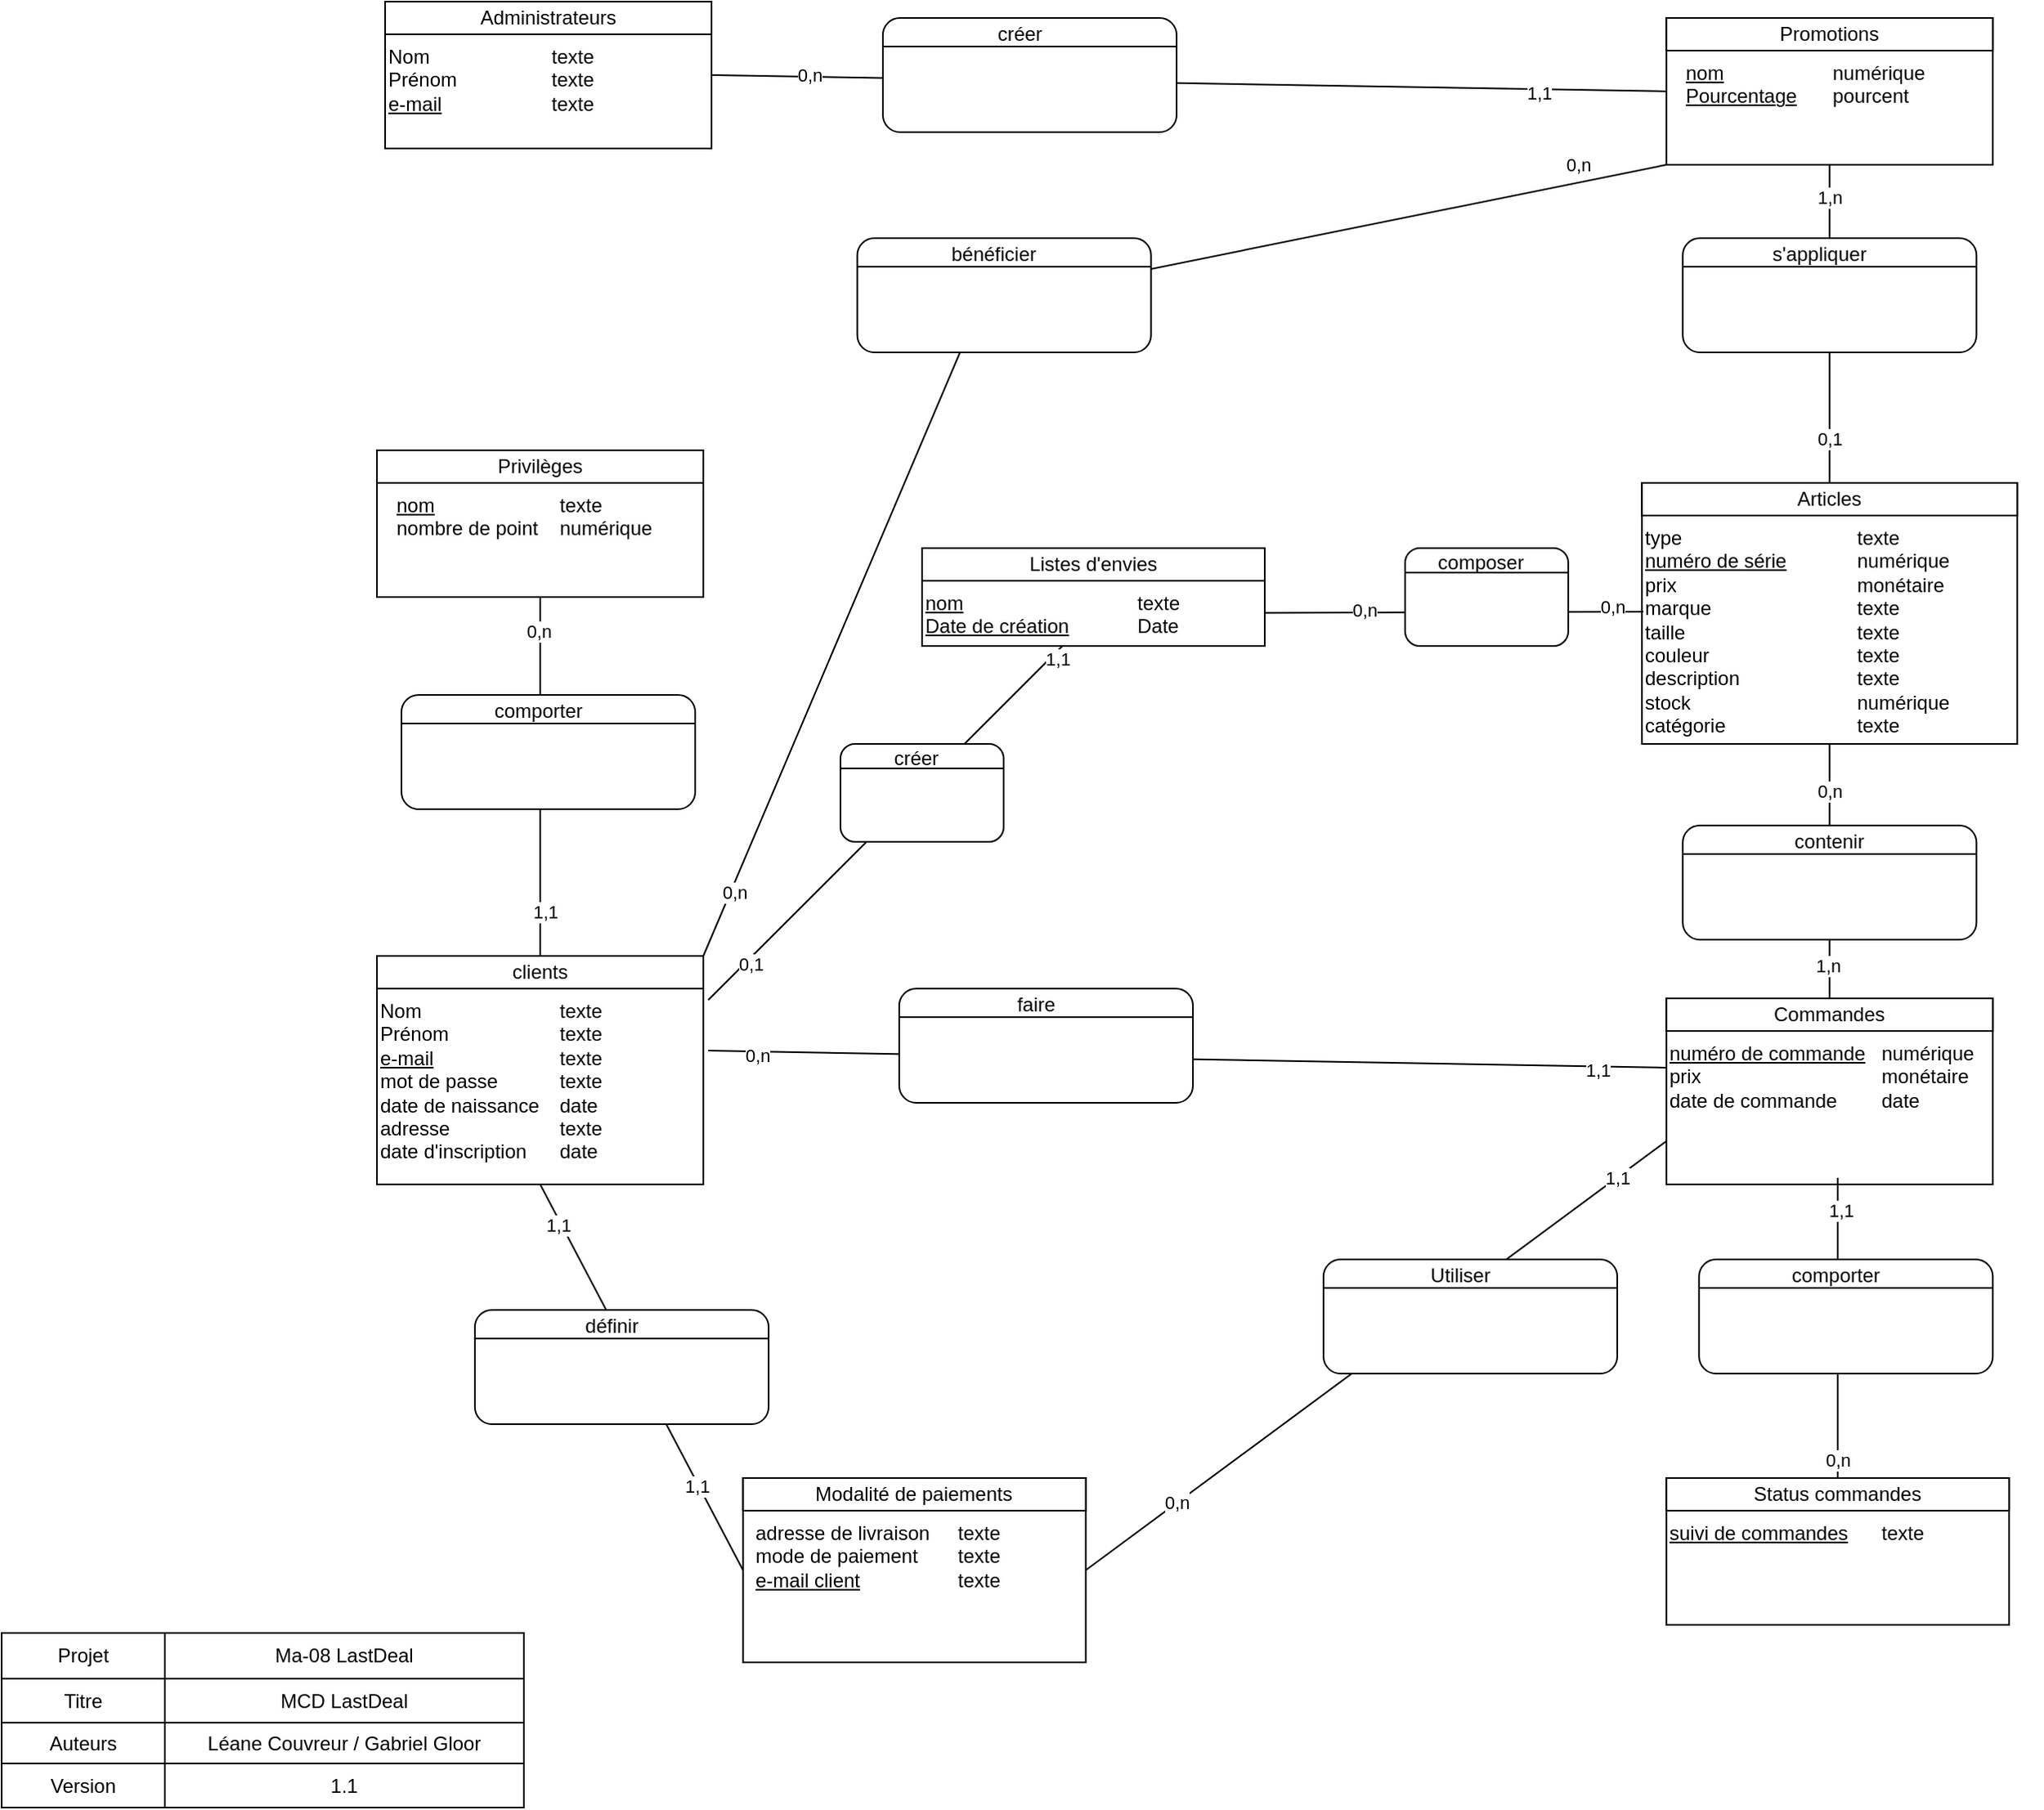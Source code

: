 <mxfile version="16.1.2" type="device"><diagram id="W2GY7oA0ibp8LEuj_WzP" name="Page-1"><mxGraphModel dx="1102" dy="725" grid="1" gridSize="10" guides="1" tooltips="1" connect="1" arrows="1" fold="1" page="1" pageScale="1" pageWidth="827" pageHeight="1169" math="0" shadow="0"><root><mxCell id="0"/><mxCell id="1" parent="0"/><mxCell id="p02XkhCyAWFYEw8DRHpA-68" value="" style="endArrow=none;html=1;rounded=0;exitX=1;exitY=0.5;exitDx=0;exitDy=0;entryX=0;entryY=0.5;entryDx=0;entryDy=0;" parent="1" source="p02XkhCyAWFYEw8DRHpA-11" target="p02XkhCyAWFYEw8DRHpA-51" edge="1"><mxGeometry width="50" height="50" relative="1" as="geometry"><mxPoint x="430" y="275" as="sourcePoint"/><mxPoint x="480" y="225" as="targetPoint"/></mxGeometry></mxCell><mxCell id="p02XkhCyAWFYEw8DRHpA-69" value="0,n" style="edgeLabel;html=1;align=center;verticalAlign=middle;resizable=0;points=[];" parent="p02XkhCyAWFYEw8DRHpA-68" vertex="1" connectable="0"><mxGeometry x="-0.796" y="1" relative="1" as="geometry"><mxPoint as="offset"/></mxGeometry></mxCell><mxCell id="p02XkhCyAWFYEw8DRHpA-70" value="1,1" style="edgeLabel;html=1;align=center;verticalAlign=middle;resizable=0;points=[];" parent="p02XkhCyAWFYEw8DRHpA-68" vertex="1" connectable="0"><mxGeometry x="0.732" y="-2" relative="1" as="geometry"><mxPoint as="offset"/></mxGeometry></mxCell><mxCell id="p02XkhCyAWFYEw8DRHpA-1" value="&lt;div style=&quot;box-sizing: border-box ; width: 100% ; padding: 2px&quot;&gt;&lt;br&gt;&lt;/div&gt;" style="verticalAlign=top;align=center;overflow=fill;html=1;rounded=0;shadow=0;comic=0;labelBackgroundColor=none;strokeColor=#000000;strokeWidth=1;fillColor=#ffffff;fontFamily=Verdana;fontSize=12;fontColor=#000000;" parent="1" vertex="1"><mxGeometry x="265" y="10" width="200" height="90" as="geometry"/></mxCell><mxCell id="p02XkhCyAWFYEw8DRHpA-4" value="&lt;div style=&quot;box-sizing: border-box ; width: 100% ; padding: 2px&quot;&gt;&lt;br&gt;&lt;/div&gt;" style="verticalAlign=top;align=center;overflow=fill;html=1;rounded=1;shadow=0;comic=0;labelBackgroundColor=none;strokeColor=#000000;strokeWidth=1;fillColor=#ffffff;fontFamily=Verdana;fontSize=12;fontColor=#000000;" parent="1" vertex="1"><mxGeometry x="570" y="20" width="180" height="70" as="geometry"/></mxCell><mxCell id="p02XkhCyAWFYEw8DRHpA-7" value="&lt;div style=&quot;box-sizing: border-box ; width: 100% ; padding: 2px&quot;&gt;&lt;br&gt;&lt;/div&gt;" style="verticalAlign=top;align=center;overflow=fill;html=1;rounded=0;shadow=0;comic=0;labelBackgroundColor=none;strokeColor=#000000;strokeWidth=1;fillColor=#ffffff;fontFamily=Verdana;fontSize=12;fontColor=#000000;" parent="1" vertex="1"><mxGeometry x="260" y="595" width="200" height="140" as="geometry"/></mxCell><mxCell id="p02XkhCyAWFYEw8DRHpA-8" value="Administrateurs" style="rounded=0;whiteSpace=wrap;html=1;" parent="1" vertex="1"><mxGeometry x="265" y="10" width="200" height="20" as="geometry"/></mxCell><mxCell id="p02XkhCyAWFYEw8DRHpA-9" value="clients" style="rounded=0;whiteSpace=wrap;html=1;" parent="1" vertex="1"><mxGeometry x="260" y="595" width="200" height="20" as="geometry"/></mxCell><mxCell id="p02XkhCyAWFYEw8DRHpA-10" value="Nom&lt;br&gt;Prénom&lt;br&gt;&lt;u&gt;e-mail&lt;/u&gt;" style="text;html=1;strokeColor=none;fillColor=none;align=left;verticalAlign=top;whiteSpace=wrap;rounded=0;" parent="1" vertex="1"><mxGeometry x="265" y="30" width="90" height="60" as="geometry"/></mxCell><mxCell id="p02XkhCyAWFYEw8DRHpA-11" value="texte&lt;br&gt;texte&lt;br&gt;texte" style="text;html=1;strokeColor=none;fillColor=none;align=left;verticalAlign=top;whiteSpace=wrap;rounded=0;" parent="1" vertex="1"><mxGeometry x="365" y="30" width="100" height="50" as="geometry"/></mxCell><mxCell id="p02XkhCyAWFYEw8DRHpA-12" value="Nom &lt;br&gt;Prénom&lt;br&gt;&lt;u&gt;e-mail&lt;/u&gt;&lt;br&gt;mot de passe&lt;br&gt;date de naissance&lt;br&gt;adresse&lt;br&gt;date d'inscription" style="text;html=1;strokeColor=none;fillColor=none;align=left;verticalAlign=top;whiteSpace=wrap;rounded=0;" parent="1" vertex="1"><mxGeometry x="260" y="615" width="110" height="110" as="geometry"/></mxCell><mxCell id="p02XkhCyAWFYEw8DRHpA-13" value="texte&lt;br&gt;texte&lt;br&gt;texte&lt;br&gt;texte&lt;br&gt;date&lt;br&gt;texte&lt;br&gt;date" style="text;html=1;strokeColor=none;fillColor=none;align=left;verticalAlign=top;whiteSpace=wrap;rounded=0;" parent="1" vertex="1"><mxGeometry x="370" y="615" width="91" height="100" as="geometry"/></mxCell><mxCell id="p02XkhCyAWFYEw8DRHpA-16" value="" style="endArrow=none;html=1;entryX=1;entryY=0.25;entryDx=0;entryDy=0;exitX=0;exitY=0.25;exitDx=0;exitDy=0;" parent="1" source="p02XkhCyAWFYEw8DRHpA-4" target="p02XkhCyAWFYEw8DRHpA-4" edge="1"><mxGeometry width="50" height="50" relative="1" as="geometry"><mxPoint x="290" y="170" as="sourcePoint"/><mxPoint x="340" y="120" as="targetPoint"/></mxGeometry></mxCell><mxCell id="p02XkhCyAWFYEw8DRHpA-17" value="créer" style="text;html=1;strokeColor=none;fillColor=none;align=center;verticalAlign=middle;whiteSpace=wrap;rounded=0;" parent="1" vertex="1"><mxGeometry x="594" y="20" width="120" height="20" as="geometry"/></mxCell><mxCell id="p02XkhCyAWFYEw8DRHpA-18" value="" style="shape=table;html=1;whiteSpace=wrap;startSize=0;container=1;collapsible=0;childLayout=tableLayout;" parent="1" vertex="1"><mxGeometry x="30" y="1010" width="320" height="107" as="geometry"/></mxCell><mxCell id="p02XkhCyAWFYEw8DRHpA-19" value="" style="shape=partialRectangle;html=1;whiteSpace=wrap;collapsible=0;dropTarget=0;pointerEvents=0;fillColor=none;top=0;left=0;bottom=0;right=0;points=[[0,0.5],[1,0.5]];portConstraint=eastwest;" parent="p02XkhCyAWFYEw8DRHpA-18" vertex="1"><mxGeometry width="320" height="28" as="geometry"/></mxCell><mxCell id="p02XkhCyAWFYEw8DRHpA-20" value="Projet" style="shape=partialRectangle;html=1;whiteSpace=wrap;connectable=0;overflow=hidden;fillColor=none;top=0;left=0;bottom=0;right=0;" parent="p02XkhCyAWFYEw8DRHpA-19" vertex="1"><mxGeometry width="100" height="28" as="geometry"><mxRectangle width="100" height="28" as="alternateBounds"/></mxGeometry></mxCell><mxCell id="p02XkhCyAWFYEw8DRHpA-21" value="Ma-08 LastDeal" style="shape=partialRectangle;html=1;whiteSpace=wrap;connectable=0;overflow=hidden;fillColor=none;top=0;left=0;bottom=0;right=0;" parent="p02XkhCyAWFYEw8DRHpA-19" vertex="1"><mxGeometry x="100" width="220" height="28" as="geometry"><mxRectangle width="220" height="28" as="alternateBounds"/></mxGeometry></mxCell><mxCell id="p02XkhCyAWFYEw8DRHpA-22" value="" style="shape=partialRectangle;html=1;whiteSpace=wrap;collapsible=0;dropTarget=0;pointerEvents=0;fillColor=none;top=0;left=0;bottom=0;right=0;points=[[0,0.5],[1,0.5]];portConstraint=eastwest;" parent="p02XkhCyAWFYEw8DRHpA-18" vertex="1"><mxGeometry y="28" width="320" height="27" as="geometry"/></mxCell><mxCell id="p02XkhCyAWFYEw8DRHpA-23" value="Titre" style="shape=partialRectangle;html=1;whiteSpace=wrap;connectable=0;overflow=hidden;fillColor=none;top=0;left=0;bottom=0;right=0;" parent="p02XkhCyAWFYEw8DRHpA-22" vertex="1"><mxGeometry width="100" height="27" as="geometry"><mxRectangle width="100" height="27" as="alternateBounds"/></mxGeometry></mxCell><mxCell id="p02XkhCyAWFYEw8DRHpA-24" value="MCD LastDeal" style="shape=partialRectangle;html=1;whiteSpace=wrap;connectable=0;overflow=hidden;fillColor=none;top=0;left=0;bottom=0;right=0;" parent="p02XkhCyAWFYEw8DRHpA-22" vertex="1"><mxGeometry x="100" width="220" height="27" as="geometry"><mxRectangle width="220" height="27" as="alternateBounds"/></mxGeometry></mxCell><mxCell id="p02XkhCyAWFYEw8DRHpA-25" value="" style="shape=partialRectangle;html=1;whiteSpace=wrap;collapsible=0;dropTarget=0;pointerEvents=0;fillColor=none;top=0;left=0;bottom=0;right=0;points=[[0,0.5],[1,0.5]];portConstraint=eastwest;" parent="p02XkhCyAWFYEw8DRHpA-18" vertex="1"><mxGeometry y="55" width="320" height="25" as="geometry"/></mxCell><mxCell id="p02XkhCyAWFYEw8DRHpA-26" value="Auteurs" style="shape=partialRectangle;html=1;whiteSpace=wrap;connectable=0;overflow=hidden;fillColor=none;top=0;left=0;bottom=0;right=0;" parent="p02XkhCyAWFYEw8DRHpA-25" vertex="1"><mxGeometry width="100" height="25" as="geometry"><mxRectangle width="100" height="25" as="alternateBounds"/></mxGeometry></mxCell><mxCell id="p02XkhCyAWFYEw8DRHpA-27" value="Léane Couvreur / Gabriel Gloor" style="shape=partialRectangle;html=1;whiteSpace=wrap;connectable=0;overflow=hidden;fillColor=none;top=0;left=0;bottom=0;right=0;" parent="p02XkhCyAWFYEw8DRHpA-25" vertex="1"><mxGeometry x="100" width="220" height="25" as="geometry"><mxRectangle width="220" height="25" as="alternateBounds"/></mxGeometry></mxCell><mxCell id="p02XkhCyAWFYEw8DRHpA-28" value="" style="shape=partialRectangle;html=1;whiteSpace=wrap;collapsible=0;dropTarget=0;pointerEvents=0;fillColor=none;top=0;left=0;bottom=0;right=0;points=[[0,0.5],[1,0.5]];portConstraint=eastwest;" parent="p02XkhCyAWFYEw8DRHpA-18" vertex="1"><mxGeometry y="80" width="320" height="27" as="geometry"/></mxCell><mxCell id="p02XkhCyAWFYEw8DRHpA-29" value="Version" style="shape=partialRectangle;html=1;whiteSpace=wrap;connectable=0;overflow=hidden;fillColor=none;top=0;left=0;bottom=0;right=0;" parent="p02XkhCyAWFYEw8DRHpA-28" vertex="1"><mxGeometry width="100" height="27" as="geometry"><mxRectangle width="100" height="27" as="alternateBounds"/></mxGeometry></mxCell><mxCell id="p02XkhCyAWFYEw8DRHpA-30" value="1.1" style="shape=partialRectangle;html=1;whiteSpace=wrap;connectable=0;overflow=hidden;fillColor=none;top=0;left=0;bottom=0;right=0;" parent="p02XkhCyAWFYEw8DRHpA-28" vertex="1"><mxGeometry x="100" width="220" height="27" as="geometry"><mxRectangle width="220" height="27" as="alternateBounds"/></mxGeometry></mxCell><mxCell id="p02XkhCyAWFYEw8DRHpA-31" value="&lt;div style=&quot;box-sizing: border-box ; width: 100% ; padding: 2px&quot;&gt;&lt;br&gt;&lt;/div&gt;" style="verticalAlign=top;align=center;overflow=fill;html=1;rounded=0;shadow=0;comic=0;labelBackgroundColor=none;strokeColor=#000000;strokeWidth=1;fillColor=#ffffff;fontFamily=Verdana;fontSize=12;fontColor=#000000;" parent="1" vertex="1"><mxGeometry x="1035.13" y="305" width="230" height="160" as="geometry"/></mxCell><mxCell id="p02XkhCyAWFYEw8DRHpA-32" value="Articles" style="rounded=0;whiteSpace=wrap;html=1;" parent="1" vertex="1"><mxGeometry x="1035.13" y="305" width="230" height="20" as="geometry"/></mxCell><mxCell id="p02XkhCyAWFYEw8DRHpA-33" value="type&lt;br&gt;&lt;u&gt;numéro de série&lt;br&gt;&lt;/u&gt;prix&lt;br&gt;marque&lt;br&gt;taille&lt;br&gt;couleur&lt;br&gt;description&lt;br&gt;stock&lt;br&gt;catégorie" style="text;html=1;strokeColor=none;fillColor=none;align=left;verticalAlign=top;whiteSpace=wrap;rounded=0;" parent="1" vertex="1"><mxGeometry x="1035.13" y="325" width="120" height="140" as="geometry"/></mxCell><mxCell id="p02XkhCyAWFYEw8DRHpA-34" value="texte&lt;br&gt;numérique&lt;br&gt;monétaire&lt;br&gt;texte&lt;br&gt;texte&lt;br&gt;texte&lt;br&gt;texte&lt;br&gt;numérique&lt;br&gt;texte" style="text;html=1;strokeColor=none;fillColor=none;align=left;verticalAlign=top;whiteSpace=wrap;rounded=0;" parent="1" vertex="1"><mxGeometry x="1165.13" y="325" width="100" height="140" as="geometry"/></mxCell><mxCell id="p02XkhCyAWFYEw8DRHpA-35" value="&lt;div style=&quot;box-sizing: border-box ; width: 100% ; padding: 2px&quot;&gt;&lt;br&gt;&lt;/div&gt;" style="verticalAlign=top;align=center;overflow=fill;html=1;rounded=0;shadow=0;comic=0;labelBackgroundColor=none;strokeColor=#000000;strokeWidth=1;fillColor=#ffffff;fontFamily=Verdana;fontSize=12;fontColor=#000000;" parent="1" vertex="1"><mxGeometry x="1050.13" y="621" width="200" height="114" as="geometry"/></mxCell><mxCell id="p02XkhCyAWFYEw8DRHpA-36" value="Commandes" style="rounded=0;whiteSpace=wrap;html=1;" parent="1" vertex="1"><mxGeometry x="1050.13" y="621" width="200" height="20" as="geometry"/></mxCell><mxCell id="p02XkhCyAWFYEw8DRHpA-37" value="&lt;u&gt;numéro de commande&lt;/u&gt;&lt;br&gt;prix&lt;br&gt;date de commande&lt;br&gt;" style="text;html=1;strokeColor=none;fillColor=none;align=left;verticalAlign=top;whiteSpace=wrap;rounded=0;" parent="1" vertex="1"><mxGeometry x="1050.13" y="641" width="140" height="90" as="geometry"/></mxCell><mxCell id="p02XkhCyAWFYEw8DRHpA-38" value="numérique&lt;br&gt;monétaire&lt;br&gt;date&lt;br&gt;" style="text;html=1;strokeColor=none;fillColor=none;align=left;verticalAlign=top;whiteSpace=wrap;rounded=0;" parent="1" vertex="1"><mxGeometry x="1180.13" y="641" width="100" height="94" as="geometry"/></mxCell><mxCell id="p02XkhCyAWFYEw8DRHpA-39" value="&lt;div style=&quot;box-sizing: border-box ; width: 100% ; padding: 2px&quot;&gt;&lt;br&gt;&lt;/div&gt;" style="verticalAlign=top;align=center;overflow=fill;html=1;rounded=0;shadow=0;comic=0;labelBackgroundColor=none;strokeColor=#000000;strokeWidth=1;fillColor=#ffffff;fontFamily=Verdana;fontSize=12;fontColor=#000000;" parent="1" vertex="1"><mxGeometry x="1050.13" y="915" width="210" height="90" as="geometry"/></mxCell><mxCell id="p02XkhCyAWFYEw8DRHpA-40" value="Status commandes" style="rounded=0;whiteSpace=wrap;html=1;" parent="1" vertex="1"><mxGeometry x="1050.13" y="915" width="210" height="20" as="geometry"/></mxCell><mxCell id="p02XkhCyAWFYEw8DRHpA-41" value="&lt;u&gt;suivi de commandes&lt;br&gt;&lt;/u&gt;" style="text;html=1;strokeColor=none;fillColor=none;align=left;verticalAlign=top;whiteSpace=wrap;rounded=0;" parent="1" vertex="1"><mxGeometry x="1050.13" y="935" width="120" height="60" as="geometry"/></mxCell><mxCell id="p02XkhCyAWFYEw8DRHpA-42" value="texte&lt;br&gt;" style="text;html=1;strokeColor=none;fillColor=none;align=left;verticalAlign=top;whiteSpace=wrap;rounded=0;" parent="1" vertex="1"><mxGeometry x="1180.13" y="935" width="100" height="50" as="geometry"/></mxCell><mxCell id="p02XkhCyAWFYEw8DRHpA-47" value="&lt;div style=&quot;box-sizing: border-box ; width: 100% ; padding: 2px&quot;&gt;&lt;br&gt;&lt;/div&gt;" style="verticalAlign=top;align=center;overflow=fill;html=1;rounded=0;shadow=0;comic=0;labelBackgroundColor=none;strokeColor=#000000;strokeWidth=1;fillColor=#ffffff;fontFamily=Verdana;fontSize=12;fontColor=#000000;" parent="1" vertex="1"><mxGeometry x="260" y="285" width="200" height="90" as="geometry"/></mxCell><mxCell id="p02XkhCyAWFYEw8DRHpA-48" value="Privilèges" style="rounded=0;whiteSpace=wrap;html=1;" parent="1" vertex="1"><mxGeometry x="260" y="285" width="200" height="20" as="geometry"/></mxCell><mxCell id="p02XkhCyAWFYEw8DRHpA-49" value="&lt;u&gt;nom&lt;/u&gt;&lt;br&gt;nombre de point" style="text;html=1;strokeColor=none;fillColor=none;align=left;verticalAlign=top;whiteSpace=wrap;rounded=0;" parent="1" vertex="1"><mxGeometry x="270" y="305" width="90" height="70" as="geometry"/></mxCell><mxCell id="p02XkhCyAWFYEw8DRHpA-50" value="texte&lt;br&gt;numérique&lt;br&gt;" style="text;html=1;strokeColor=none;fillColor=none;align=left;verticalAlign=top;whiteSpace=wrap;rounded=0;" parent="1" vertex="1"><mxGeometry x="370" y="305" width="100" height="60" as="geometry"/></mxCell><mxCell id="p02XkhCyAWFYEw8DRHpA-51" value="&lt;div style=&quot;box-sizing: border-box ; width: 100% ; padding: 2px&quot;&gt;&lt;br&gt;&lt;/div&gt;" style="verticalAlign=top;align=center;overflow=fill;html=1;rounded=0;shadow=0;comic=0;labelBackgroundColor=none;strokeColor=#000000;strokeWidth=1;fillColor=#ffffff;fontFamily=Verdana;fontSize=12;fontColor=#000000;" parent="1" vertex="1"><mxGeometry x="1050.13" y="20" width="200" height="90" as="geometry"/></mxCell><mxCell id="p02XkhCyAWFYEw8DRHpA-52" value="Promotions" style="rounded=0;whiteSpace=wrap;html=1;" parent="1" vertex="1"><mxGeometry x="1050.13" y="20" width="200" height="20" as="geometry"/></mxCell><mxCell id="p02XkhCyAWFYEw8DRHpA-53" value="&lt;u&gt;nom&lt;br&gt;Pourcentage&lt;/u&gt;" style="text;html=1;strokeColor=none;fillColor=none;align=left;verticalAlign=top;whiteSpace=wrap;rounded=0;" parent="1" vertex="1"><mxGeometry x="1060.13" y="40" width="90" height="60" as="geometry"/></mxCell><mxCell id="p02XkhCyAWFYEw8DRHpA-54" value="numérique&lt;br&gt;pourcent" style="text;html=1;strokeColor=none;fillColor=none;align=left;verticalAlign=top;whiteSpace=wrap;rounded=0;" parent="1" vertex="1"><mxGeometry x="1150.13" y="40" width="100" height="60" as="geometry"/></mxCell><mxCell id="p02XkhCyAWFYEw8DRHpA-71" value="" style="endArrow=none;html=1;rounded=0;entryX=0.5;entryY=1;entryDx=0;entryDy=0;exitX=0.5;exitY=0;exitDx=0;exitDy=0;" parent="1" source="p02XkhCyAWFYEw8DRHpA-32" target="p02XkhCyAWFYEw8DRHpA-51" edge="1"><mxGeometry width="50" height="50" relative="1" as="geometry"><mxPoint x="620.13" y="385" as="sourcePoint"/><mxPoint x="670.13" y="335" as="targetPoint"/></mxGeometry></mxCell><mxCell id="p02XkhCyAWFYEw8DRHpA-75" value="1,n" style="edgeLabel;html=1;align=center;verticalAlign=middle;resizable=0;points=[];" parent="p02XkhCyAWFYEw8DRHpA-71" vertex="1" connectable="0"><mxGeometry x="0.795" relative="1" as="geometry"><mxPoint as="offset"/></mxGeometry></mxCell><mxCell id="p02XkhCyAWFYEw8DRHpA-76" value="0,1" style="edgeLabel;html=1;align=center;verticalAlign=middle;resizable=0;points=[];" parent="p02XkhCyAWFYEw8DRHpA-71" vertex="1" connectable="0"><mxGeometry x="-0.723" relative="1" as="geometry"><mxPoint as="offset"/></mxGeometry></mxCell><mxCell id="p02XkhCyAWFYEw8DRHpA-72" value="&lt;div style=&quot;box-sizing: border-box ; width: 100% ; padding: 2px&quot;&gt;&lt;br&gt;&lt;/div&gt;" style="verticalAlign=top;align=center;overflow=fill;html=1;rounded=1;shadow=0;comic=0;labelBackgroundColor=none;strokeColor=#000000;strokeWidth=1;fillColor=#ffffff;fontFamily=Verdana;fontSize=12;fontColor=#000000;" parent="1" vertex="1"><mxGeometry x="1060.13" y="155" width="180" height="70" as="geometry"/></mxCell><mxCell id="p02XkhCyAWFYEw8DRHpA-73" value="" style="endArrow=none;html=1;entryX=1;entryY=0.25;entryDx=0;entryDy=0;exitX=0;exitY=0.25;exitDx=0;exitDy=0;" parent="1" source="p02XkhCyAWFYEw8DRHpA-72" target="p02XkhCyAWFYEw8DRHpA-72" edge="1"><mxGeometry width="50" height="50" relative="1" as="geometry"><mxPoint x="780.13" y="305" as="sourcePoint"/><mxPoint x="830.13" y="255" as="targetPoint"/></mxGeometry></mxCell><mxCell id="p02XkhCyAWFYEw8DRHpA-74" value="s'appliquer" style="text;html=1;strokeColor=none;fillColor=none;align=center;verticalAlign=middle;whiteSpace=wrap;rounded=0;" parent="1" vertex="1"><mxGeometry x="1084.13" y="155" width="120" height="20" as="geometry"/></mxCell><mxCell id="p02XkhCyAWFYEw8DRHpA-77" value="" style="endArrow=none;html=1;rounded=0;entryX=0.5;entryY=1;entryDx=0;entryDy=0;exitX=0.5;exitY=0;exitDx=0;exitDy=0;" parent="1" source="p02XkhCyAWFYEw8DRHpA-36" target="p02XkhCyAWFYEw8DRHpA-31" edge="1"><mxGeometry width="50" height="50" relative="1" as="geometry"><mxPoint x="620.13" y="385" as="sourcePoint"/><mxPoint x="670.13" y="335" as="targetPoint"/></mxGeometry></mxCell><mxCell id="p02XkhCyAWFYEw8DRHpA-81" value="0,n" style="edgeLabel;html=1;align=center;verticalAlign=middle;resizable=0;points=[];" parent="p02XkhCyAWFYEw8DRHpA-77" vertex="1" connectable="0"><mxGeometry x="0.787" y="-2" relative="1" as="geometry"><mxPoint x="-2" y="12" as="offset"/></mxGeometry></mxCell><mxCell id="p02XkhCyAWFYEw8DRHpA-82" value="1,n" style="edgeLabel;html=1;align=center;verticalAlign=middle;resizable=0;points=[];" parent="p02XkhCyAWFYEw8DRHpA-77" vertex="1" connectable="0"><mxGeometry x="-0.738" y="1" relative="1" as="geometry"><mxPoint as="offset"/></mxGeometry></mxCell><mxCell id="p02XkhCyAWFYEw8DRHpA-78" value="&lt;div style=&quot;box-sizing: border-box ; width: 100% ; padding: 2px&quot;&gt;&lt;br&gt;&lt;/div&gt;" style="verticalAlign=top;align=center;overflow=fill;html=1;rounded=1;shadow=0;comic=0;labelBackgroundColor=none;strokeColor=#000000;strokeWidth=1;fillColor=#ffffff;fontFamily=Verdana;fontSize=12;fontColor=#000000;" parent="1" vertex="1"><mxGeometry x="1060.13" y="515" width="180" height="70" as="geometry"/></mxCell><mxCell id="p02XkhCyAWFYEw8DRHpA-79" value="" style="endArrow=none;html=1;entryX=1;entryY=0.25;entryDx=0;entryDy=0;exitX=0;exitY=0.25;exitDx=0;exitDy=0;" parent="1" source="p02XkhCyAWFYEw8DRHpA-78" target="p02XkhCyAWFYEw8DRHpA-78" edge="1"><mxGeometry width="50" height="50" relative="1" as="geometry"><mxPoint x="780.13" y="651" as="sourcePoint"/><mxPoint x="830.13" y="601" as="targetPoint"/></mxGeometry></mxCell><mxCell id="p02XkhCyAWFYEw8DRHpA-80" value="contenir" style="text;html=1;strokeColor=none;fillColor=none;align=center;verticalAlign=middle;whiteSpace=wrap;rounded=0;" parent="1" vertex="1"><mxGeometry x="1090.13" y="515" width="120" height="20" as="geometry"/></mxCell><mxCell id="p02XkhCyAWFYEw8DRHpA-83" value="" style="endArrow=none;html=1;rounded=0;entryX=1.022;entryY=0.38;entryDx=0;entryDy=0;entryPerimeter=0;exitX=0;exitY=0.25;exitDx=0;exitDy=0;" parent="1" source="p02XkhCyAWFYEw8DRHpA-37" target="p02XkhCyAWFYEw8DRHpA-13" edge="1"><mxGeometry width="50" height="50" relative="1" as="geometry"><mxPoint x="860" y="653" as="sourcePoint"/><mxPoint x="480" y="325" as="targetPoint"/></mxGeometry></mxCell><mxCell id="p02XkhCyAWFYEw8DRHpA-90" value="0,n" style="edgeLabel;html=1;align=center;verticalAlign=middle;resizable=0;points=[];" parent="p02XkhCyAWFYEw8DRHpA-83" vertex="1" connectable="0"><mxGeometry x="0.899" y="2" relative="1" as="geometry"><mxPoint as="offset"/></mxGeometry></mxCell><mxCell id="p02XkhCyAWFYEw8DRHpA-91" value="1,1" style="edgeLabel;html=1;align=center;verticalAlign=middle;resizable=0;points=[];" parent="p02XkhCyAWFYEw8DRHpA-83" vertex="1" connectable="0"><mxGeometry x="-0.899" y="3" relative="1" as="geometry"><mxPoint x="-13" y="-1" as="offset"/></mxGeometry></mxCell><mxCell id="p02XkhCyAWFYEw8DRHpA-87" value="&lt;div style=&quot;box-sizing: border-box ; width: 100% ; padding: 2px&quot;&gt;&lt;br&gt;&lt;/div&gt;" style="verticalAlign=top;align=center;overflow=fill;html=1;rounded=1;shadow=0;comic=0;labelBackgroundColor=none;strokeColor=#000000;strokeWidth=1;fillColor=#ffffff;fontFamily=Verdana;fontSize=12;fontColor=#000000;" parent="1" vertex="1"><mxGeometry x="580" y="615" width="180" height="70" as="geometry"/></mxCell><mxCell id="p02XkhCyAWFYEw8DRHpA-88" value="" style="endArrow=none;html=1;entryX=1;entryY=0.25;entryDx=0;entryDy=0;exitX=0;exitY=0.25;exitDx=0;exitDy=0;" parent="1" source="p02XkhCyAWFYEw8DRHpA-87" target="p02XkhCyAWFYEw8DRHpA-87" edge="1"><mxGeometry width="50" height="50" relative="1" as="geometry"><mxPoint x="300" y="765" as="sourcePoint"/><mxPoint x="350" y="715" as="targetPoint"/></mxGeometry></mxCell><mxCell id="p02XkhCyAWFYEw8DRHpA-89" value="faire" style="text;html=1;strokeColor=none;fillColor=none;align=center;verticalAlign=middle;whiteSpace=wrap;rounded=0;" parent="1" vertex="1"><mxGeometry x="604" y="615" width="120" height="20" as="geometry"/></mxCell><mxCell id="p02XkhCyAWFYEw8DRHpA-92" value="" style="endArrow=none;html=1;rounded=0;entryX=0.75;entryY=1;entryDx=0;entryDy=0;exitX=0.5;exitY=0;exitDx=0;exitDy=0;" parent="1" source="p02XkhCyAWFYEw8DRHpA-40" target="p02XkhCyAWFYEw8DRHpA-37" edge="1"><mxGeometry width="50" height="50" relative="1" as="geometry"><mxPoint x="620.13" y="831" as="sourcePoint"/><mxPoint x="670.13" y="781" as="targetPoint"/></mxGeometry></mxCell><mxCell id="p02XkhCyAWFYEw8DRHpA-93" value="1,1" style="edgeLabel;html=1;align=center;verticalAlign=middle;resizable=0;points=[];" parent="p02XkhCyAWFYEw8DRHpA-92" vertex="1" connectable="0"><mxGeometry x="0.782" y="-2" relative="1" as="geometry"><mxPoint as="offset"/></mxGeometry></mxCell><mxCell id="p02XkhCyAWFYEw8DRHpA-94" value="0,n" style="edgeLabel;html=1;align=center;verticalAlign=middle;resizable=0;points=[];" parent="p02XkhCyAWFYEw8DRHpA-92" vertex="1" connectable="0"><mxGeometry x="-0.882" relative="1" as="geometry"><mxPoint as="offset"/></mxGeometry></mxCell><mxCell id="p02XkhCyAWFYEw8DRHpA-95" value="" style="endArrow=none;html=1;rounded=0;exitX=0.5;exitY=0;exitDx=0;exitDy=0;entryX=1;entryY=1;entryDx=0;entryDy=0;" parent="1" source="p02XkhCyAWFYEw8DRHpA-9" target="p02XkhCyAWFYEw8DRHpA-49" edge="1"><mxGeometry width="50" height="50" relative="1" as="geometry"><mxPoint x="430" y="415" as="sourcePoint"/><mxPoint x="480" y="365" as="targetPoint"/></mxGeometry></mxCell><mxCell id="p02XkhCyAWFYEw8DRHpA-96" value="0,n" style="edgeLabel;html=1;align=center;verticalAlign=middle;resizable=0;points=[];" parent="p02XkhCyAWFYEw8DRHpA-95" vertex="1" connectable="0"><mxGeometry x="0.81" y="1" relative="1" as="geometry"><mxPoint as="offset"/></mxGeometry></mxCell><mxCell id="p02XkhCyAWFYEw8DRHpA-97" value="1,1" style="edgeLabel;html=1;align=center;verticalAlign=middle;resizable=0;points=[];" parent="p02XkhCyAWFYEw8DRHpA-95" vertex="1" connectable="0"><mxGeometry x="-0.75" y="-3" relative="1" as="geometry"><mxPoint as="offset"/></mxGeometry></mxCell><mxCell id="uS6c0DsPAv1hHzKzJBCr-1" value="&lt;div style=&quot;box-sizing: border-box ; width: 100% ; padding: 2px&quot;&gt;&lt;br&gt;&lt;/div&gt;" style="verticalAlign=top;align=center;overflow=fill;html=1;rounded=1;shadow=0;comic=0;labelBackgroundColor=none;strokeColor=#000000;strokeWidth=1;fillColor=#ffffff;fontFamily=Verdana;fontSize=12;fontColor=#000000;" parent="1" vertex="1"><mxGeometry x="275" y="435" width="180" height="70" as="geometry"/></mxCell><mxCell id="uS6c0DsPAv1hHzKzJBCr-2" value="" style="endArrow=none;html=1;entryX=1;entryY=0.25;entryDx=0;entryDy=0;exitX=0;exitY=0.25;exitDx=0;exitDy=0;" parent="1" source="uS6c0DsPAv1hHzKzJBCr-1" target="uS6c0DsPAv1hHzKzJBCr-1" edge="1"><mxGeometry width="50" height="50" relative="1" as="geometry"><mxPoint x="-5" y="585" as="sourcePoint"/><mxPoint x="45" y="535" as="targetPoint"/></mxGeometry></mxCell><mxCell id="uS6c0DsPAv1hHzKzJBCr-3" value="comporter" style="text;html=1;strokeColor=none;fillColor=none;align=center;verticalAlign=middle;whiteSpace=wrap;rounded=0;" parent="1" vertex="1"><mxGeometry x="299" y="435" width="120" height="20" as="geometry"/></mxCell><mxCell id="uS6c0DsPAv1hHzKzJBCr-4" value="&lt;div style=&quot;box-sizing: border-box ; width: 100% ; padding: 2px&quot;&gt;&lt;br&gt;&lt;/div&gt;" style="verticalAlign=top;align=center;overflow=fill;html=1;rounded=1;shadow=0;comic=0;labelBackgroundColor=none;strokeColor=#000000;strokeWidth=1;fillColor=#ffffff;fontFamily=Verdana;fontSize=12;fontColor=#000000;" parent="1" vertex="1"><mxGeometry x="1070.13" y="781" width="180" height="70" as="geometry"/></mxCell><mxCell id="uS6c0DsPAv1hHzKzJBCr-5" value="" style="endArrow=none;html=1;entryX=1;entryY=0.25;entryDx=0;entryDy=0;exitX=0;exitY=0.25;exitDx=0;exitDy=0;" parent="1" source="uS6c0DsPAv1hHzKzJBCr-4" target="uS6c0DsPAv1hHzKzJBCr-4" edge="1"><mxGeometry width="50" height="50" relative="1" as="geometry"><mxPoint x="790.13" y="931" as="sourcePoint"/><mxPoint x="840.13" y="881" as="targetPoint"/></mxGeometry></mxCell><mxCell id="uS6c0DsPAv1hHzKzJBCr-6" value="comporter" style="text;html=1;strokeColor=none;fillColor=none;align=center;verticalAlign=middle;whiteSpace=wrap;rounded=0;" parent="1" vertex="1"><mxGeometry x="1094.13" y="781" width="120" height="20" as="geometry"/></mxCell><mxCell id="uS6c0DsPAv1hHzKzJBCr-8" value="&lt;div style=&quot;box-sizing: border-box ; width: 100% ; padding: 2px&quot;&gt;&lt;br&gt;&lt;/div&gt;" style="verticalAlign=top;align=center;overflow=fill;html=1;rounded=0;shadow=0;comic=0;labelBackgroundColor=none;strokeColor=#000000;strokeWidth=1;fillColor=#ffffff;fontFamily=Verdana;fontSize=12;fontColor=#000000;" parent="1" vertex="1"><mxGeometry x="484.32" y="915" width="210" height="113" as="geometry"/></mxCell><mxCell id="uS6c0DsPAv1hHzKzJBCr-9" value="Modalité de paiements" style="rounded=0;whiteSpace=wrap;html=1;" parent="1" vertex="1"><mxGeometry x="484.32" y="915" width="210" height="20" as="geometry"/></mxCell><mxCell id="uS6c0DsPAv1hHzKzJBCr-10" value="adresse de livraison&lt;br&gt;mode de paiement&lt;br&gt;&lt;u&gt;e-mail client&lt;br&gt;&lt;/u&gt;" style="text;html=1;strokeColor=none;fillColor=none;align=left;verticalAlign=top;whiteSpace=wrap;rounded=0;" parent="1" vertex="1"><mxGeometry x="490" y="935" width="130" height="90" as="geometry"/></mxCell><mxCell id="uS6c0DsPAv1hHzKzJBCr-11" value="texte&lt;br&gt;texte&lt;br&gt;texte" style="text;html=1;strokeColor=none;fillColor=none;align=left;verticalAlign=top;whiteSpace=wrap;rounded=0;" parent="1" vertex="1"><mxGeometry x="614.32" y="935" width="60" height="50" as="geometry"/></mxCell><mxCell id="uS6c0DsPAv1hHzKzJBCr-14" value="" style="endArrow=none;html=1;rounded=0;entryX=0.5;entryY=1;entryDx=0;entryDy=0;exitX=0;exitY=0.5;exitDx=0;exitDy=0;" parent="1" source="uS6c0DsPAv1hHzKzJBCr-8" target="p02XkhCyAWFYEw8DRHpA-7" edge="1"><mxGeometry width="50" height="50" relative="1" as="geometry"><mxPoint x="480" y="985" as="sourcePoint"/><mxPoint x="220.002" y="975" as="targetPoint"/></mxGeometry></mxCell><mxCell id="uS6c0DsPAv1hHzKzJBCr-15" value="1,1" style="edgeLabel;html=1;align=center;verticalAlign=middle;resizable=0;points=[];" parent="uS6c0DsPAv1hHzKzJBCr-14" vertex="1" connectable="0"><mxGeometry x="0.899" y="2" relative="1" as="geometry"><mxPoint x="6" y="12" as="offset"/></mxGeometry></mxCell><mxCell id="uS6c0DsPAv1hHzKzJBCr-16" value="1,1" style="edgeLabel;html=1;align=center;verticalAlign=middle;resizable=0;points=[];" parent="uS6c0DsPAv1hHzKzJBCr-14" vertex="1" connectable="0"><mxGeometry x="-0.899" y="3" relative="1" as="geometry"><mxPoint x="-20" y="-41" as="offset"/></mxGeometry></mxCell><mxCell id="uS6c0DsPAv1hHzKzJBCr-17" value="" style="endArrow=none;html=1;rounded=0;entryX=1;entryY=0.5;entryDx=0;entryDy=0;exitX=0;exitY=0.75;exitDx=0;exitDy=0;" parent="1" source="p02XkhCyAWFYEw8DRHpA-37" target="uS6c0DsPAv1hHzKzJBCr-8" edge="1"><mxGeometry width="50" height="50" relative="1" as="geometry"><mxPoint x="816" y="765" as="sourcePoint"/><mxPoint x="419.002" y="765" as="targetPoint"/></mxGeometry></mxCell><mxCell id="uS6c0DsPAv1hHzKzJBCr-18" value="0,n" style="edgeLabel;html=1;align=center;verticalAlign=middle;resizable=0;points=[];" parent="uS6c0DsPAv1hHzKzJBCr-17" vertex="1" connectable="0"><mxGeometry x="0.899" y="2" relative="1" as="geometry"><mxPoint x="36" y="-30" as="offset"/></mxGeometry></mxCell><mxCell id="uS6c0DsPAv1hHzKzJBCr-19" value="1,1" style="edgeLabel;html=1;align=center;verticalAlign=middle;resizable=0;points=[];" parent="uS6c0DsPAv1hHzKzJBCr-17" vertex="1" connectable="0"><mxGeometry x="-0.899" y="3" relative="1" as="geometry"><mxPoint x="-14" y="6" as="offset"/></mxGeometry></mxCell><mxCell id="uS6c0DsPAv1hHzKzJBCr-20" value="" style="endArrow=none;html=1;rounded=0;entryX=1;entryY=0;entryDx=0;entryDy=0;exitX=0;exitY=1;exitDx=0;exitDy=0;" parent="1" source="p02XkhCyAWFYEw8DRHpA-51" target="p02XkhCyAWFYEw8DRHpA-9" edge="1"><mxGeometry width="50" height="50" relative="1" as="geometry"><mxPoint x="867" y="435" as="sourcePoint"/><mxPoint x="470.002" y="435" as="targetPoint"/><Array as="points"><mxPoint x="630" y="195"/></Array></mxGeometry></mxCell><mxCell id="uS6c0DsPAv1hHzKzJBCr-21" value="0,n" style="edgeLabel;html=1;align=center;verticalAlign=middle;resizable=0;points=[];" parent="uS6c0DsPAv1hHzKzJBCr-20" vertex="1" connectable="0"><mxGeometry x="0.899" y="2" relative="1" as="geometry"><mxPoint as="offset"/></mxGeometry></mxCell><mxCell id="uS6c0DsPAv1hHzKzJBCr-22" value="0,n" style="edgeLabel;html=1;align=center;verticalAlign=middle;resizable=0;points=[];" parent="uS6c0DsPAv1hHzKzJBCr-20" vertex="1" connectable="0"><mxGeometry x="-0.899" y="3" relative="1" as="geometry"><mxPoint x="-12" y="-12" as="offset"/></mxGeometry></mxCell><mxCell id="uS6c0DsPAv1hHzKzJBCr-26" value="&lt;div style=&quot;box-sizing: border-box ; width: 100% ; padding: 2px&quot;&gt;&lt;br&gt;&lt;/div&gt;" style="verticalAlign=top;align=center;overflow=fill;html=1;rounded=1;shadow=0;comic=0;labelBackgroundColor=none;strokeColor=#000000;strokeWidth=1;fillColor=#ffffff;fontFamily=Verdana;fontSize=12;fontColor=#000000;" parent="1" vertex="1"><mxGeometry x="320" y="812" width="180" height="70" as="geometry"/></mxCell><mxCell id="uS6c0DsPAv1hHzKzJBCr-27" value="" style="endArrow=none;html=1;entryX=1;entryY=0.25;entryDx=0;entryDy=0;exitX=0;exitY=0.25;exitDx=0;exitDy=0;" parent="1" source="uS6c0DsPAv1hHzKzJBCr-26" target="uS6c0DsPAv1hHzKzJBCr-26" edge="1"><mxGeometry width="50" height="50" relative="1" as="geometry"><mxPoint x="40" y="962" as="sourcePoint"/><mxPoint x="90" y="912" as="targetPoint"/></mxGeometry></mxCell><mxCell id="uS6c0DsPAv1hHzKzJBCr-28" value="définir" style="text;html=1;strokeColor=none;fillColor=none;align=center;verticalAlign=middle;whiteSpace=wrap;rounded=0;" parent="1" vertex="1"><mxGeometry x="344" y="812" width="120" height="20" as="geometry"/></mxCell><mxCell id="uS6c0DsPAv1hHzKzJBCr-29" value="&lt;div style=&quot;box-sizing: border-box ; width: 100% ; padding: 2px&quot;&gt;&lt;br&gt;&lt;/div&gt;" style="verticalAlign=top;align=center;overflow=fill;html=1;rounded=1;shadow=0;comic=0;labelBackgroundColor=none;strokeColor=#000000;strokeWidth=1;fillColor=#ffffff;fontFamily=Verdana;fontSize=12;fontColor=#000000;" parent="1" vertex="1"><mxGeometry x="840" y="781" width="180" height="70" as="geometry"/></mxCell><mxCell id="uS6c0DsPAv1hHzKzJBCr-30" value="" style="endArrow=none;html=1;entryX=1;entryY=0.25;entryDx=0;entryDy=0;exitX=0;exitY=0.25;exitDx=0;exitDy=0;" parent="1" source="uS6c0DsPAv1hHzKzJBCr-29" target="uS6c0DsPAv1hHzKzJBCr-29" edge="1"><mxGeometry width="50" height="50" relative="1" as="geometry"><mxPoint x="560" y="931" as="sourcePoint"/><mxPoint x="610" y="881" as="targetPoint"/></mxGeometry></mxCell><mxCell id="uS6c0DsPAv1hHzKzJBCr-31" value="Utiliser" style="text;html=1;strokeColor=none;fillColor=none;align=center;verticalAlign=middle;whiteSpace=wrap;rounded=0;" parent="1" vertex="1"><mxGeometry x="864" y="781" width="120" height="20" as="geometry"/></mxCell><mxCell id="cpedTIpLWSS2tQtomIsi-1" value="" style="group" parent="1" vertex="1" connectable="0"><mxGeometry x="554.32" y="155" width="180" height="70" as="geometry"/></mxCell><mxCell id="uS6c0DsPAv1hHzKzJBCr-23" value="&lt;div style=&quot;box-sizing: border-box ; width: 100% ; padding: 2px&quot;&gt;&lt;br&gt;&lt;/div&gt;" style="verticalAlign=top;align=center;overflow=fill;html=1;rounded=1;shadow=0;comic=0;labelBackgroundColor=none;strokeColor=#000000;strokeWidth=1;fillColor=#ffffff;fontFamily=Verdana;fontSize=12;fontColor=#000000;" parent="cpedTIpLWSS2tQtomIsi-1" vertex="1"><mxGeometry width="180" height="70" as="geometry"/></mxCell><mxCell id="uS6c0DsPAv1hHzKzJBCr-24" value="" style="endArrow=none;html=1;entryX=1;entryY=0.25;entryDx=0;entryDy=0;exitX=0;exitY=0.25;exitDx=0;exitDy=0;" parent="cpedTIpLWSS2tQtomIsi-1" source="uS6c0DsPAv1hHzKzJBCr-23" target="uS6c0DsPAv1hHzKzJBCr-23" edge="1"><mxGeometry width="50" height="50" relative="1" as="geometry"><mxPoint x="-280" y="150" as="sourcePoint"/><mxPoint x="-230" y="100" as="targetPoint"/></mxGeometry></mxCell><mxCell id="uS6c0DsPAv1hHzKzJBCr-25" value="bénéficier" style="text;html=1;strokeColor=none;fillColor=none;align=center;verticalAlign=middle;whiteSpace=wrap;rounded=0;" parent="cpedTIpLWSS2tQtomIsi-1" vertex="1"><mxGeometry x="24" width="120" height="20" as="geometry"/></mxCell><mxCell id="cpedTIpLWSS2tQtomIsi-6" value="" style="endArrow=none;html=1;rounded=0;entryX=1.022;entryY=0.07;entryDx=0;entryDy=0;entryPerimeter=0;exitX=0.007;exitY=0.421;exitDx=0;exitDy=0;exitPerimeter=0;" parent="1" source="p02XkhCyAWFYEw8DRHpA-33" target="p02XkhCyAWFYEw8DRHpA-13" edge="1"><mxGeometry width="50" height="50" relative="1" as="geometry"><mxPoint x="1030" y="385" as="sourcePoint"/><mxPoint x="470" y="605" as="targetPoint"/><Array as="points"><mxPoint x="700" y="385"/></Array></mxGeometry></mxCell><mxCell id="cpedTIpLWSS2tQtomIsi-7" value="0,1" style="edgeLabel;html=1;align=center;verticalAlign=middle;resizable=0;points=[];" parent="cpedTIpLWSS2tQtomIsi-6" vertex="1" connectable="0"><mxGeometry x="0.899" y="2" relative="1" as="geometry"><mxPoint as="offset"/></mxGeometry></mxCell><mxCell id="cpedTIpLWSS2tQtomIsi-8" value="0,n" style="edgeLabel;html=1;align=center;verticalAlign=middle;resizable=0;points=[];" parent="cpedTIpLWSS2tQtomIsi-6" vertex="1" connectable="0"><mxGeometry x="-0.899" y="3" relative="1" as="geometry"><mxPoint x="15" y="-6" as="offset"/></mxGeometry></mxCell><mxCell id="cpedTIpLWSS2tQtomIsi-25" value="1,1" style="edgeLabel;html=1;align=center;verticalAlign=middle;resizable=0;points=[];" parent="cpedTIpLWSS2tQtomIsi-6" vertex="1" connectable="0"><mxGeometry x="0.109" y="3" relative="1" as="geometry"><mxPoint as="offset"/></mxGeometry></mxCell><mxCell id="cpedTIpLWSS2tQtomIsi-26" value="0,n" style="edgeLabel;html=1;align=center;verticalAlign=middle;resizable=0;points=[];" parent="cpedTIpLWSS2tQtomIsi-6" vertex="1" connectable="0"><mxGeometry x="-0.465" y="-2" relative="1" as="geometry"><mxPoint x="8" as="offset"/></mxGeometry></mxCell><mxCell id="cpedTIpLWSS2tQtomIsi-9" value="&lt;div style=&quot;box-sizing: border-box ; width: 100% ; padding: 2px&quot;&gt;&lt;br&gt;&lt;/div&gt;" style="verticalAlign=top;align=center;overflow=fill;html=1;rounded=0;shadow=0;comic=0;labelBackgroundColor=none;strokeColor=#000000;strokeWidth=1;fillColor=#ffffff;fontFamily=Verdana;fontSize=12;fontColor=#000000;" parent="1" vertex="1"><mxGeometry x="594" y="345" width="210" height="60" as="geometry"/></mxCell><mxCell id="cpedTIpLWSS2tQtomIsi-10" value="Listes d'envies" style="rounded=0;whiteSpace=wrap;html=1;" parent="1" vertex="1"><mxGeometry x="594" y="345" width="210" height="20" as="geometry"/></mxCell><mxCell id="cpedTIpLWSS2tQtomIsi-11" value="&lt;u&gt;nom&lt;br&gt;Date de création&lt;br&gt;&lt;/u&gt;" style="text;html=1;strokeColor=none;fillColor=none;align=left;verticalAlign=top;whiteSpace=wrap;rounded=0;" parent="1" vertex="1"><mxGeometry x="594" y="365" width="120" height="30" as="geometry"/></mxCell><mxCell id="cpedTIpLWSS2tQtomIsi-12" value="texte&lt;br&gt;Date" style="text;html=1;strokeColor=none;fillColor=none;align=left;verticalAlign=top;whiteSpace=wrap;rounded=0;" parent="1" vertex="1"><mxGeometry x="724" y="365" width="66" height="30" as="geometry"/></mxCell><mxCell id="cpedTIpLWSS2tQtomIsi-17" value="" style="group" parent="1" vertex="1" connectable="0"><mxGeometry x="544" y="465" width="100" height="60" as="geometry"/></mxCell><mxCell id="cpedTIpLWSS2tQtomIsi-18" value="&lt;div style=&quot;box-sizing: border-box ; width: 100% ; padding: 2px&quot;&gt;&lt;br&gt;&lt;/div&gt;" style="verticalAlign=top;align=center;overflow=fill;html=1;rounded=1;shadow=0;comic=0;labelBackgroundColor=none;strokeColor=#000000;strokeWidth=1;fillColor=#ffffff;fontFamily=Verdana;fontSize=12;fontColor=#000000;" parent="cpedTIpLWSS2tQtomIsi-17" vertex="1"><mxGeometry width="100" height="60" as="geometry"/></mxCell><mxCell id="cpedTIpLWSS2tQtomIsi-19" value="" style="endArrow=none;html=1;entryX=1;entryY=0.25;entryDx=0;entryDy=0;exitX=0;exitY=0.25;exitDx=0;exitDy=0;" parent="cpedTIpLWSS2tQtomIsi-17" source="cpedTIpLWSS2tQtomIsi-18" target="cpedTIpLWSS2tQtomIsi-18" edge="1"><mxGeometry width="50" height="50" relative="1" as="geometry"><mxPoint x="-155.556" y="128.571" as="sourcePoint"/><mxPoint x="-127.778" y="85.714" as="targetPoint"/></mxGeometry></mxCell><mxCell id="cpedTIpLWSS2tQtomIsi-20" value="créer" style="text;html=1;strokeColor=none;fillColor=none;align=center;verticalAlign=middle;whiteSpace=wrap;rounded=0;" parent="cpedTIpLWSS2tQtomIsi-17" vertex="1"><mxGeometry x="13.333" width="66.667" height="17.143" as="geometry"/></mxCell><mxCell id="cpedTIpLWSS2tQtomIsi-21" value="" style="group" parent="1" vertex="1" connectable="0"><mxGeometry x="890" y="345" width="100" height="60" as="geometry"/></mxCell><mxCell id="cpedTIpLWSS2tQtomIsi-22" value="&lt;div style=&quot;box-sizing: border-box ; width: 100% ; padding: 2px&quot;&gt;&lt;br&gt;&lt;/div&gt;" style="verticalAlign=top;align=center;overflow=fill;html=1;rounded=1;shadow=0;comic=0;labelBackgroundColor=none;strokeColor=#000000;strokeWidth=1;fillColor=#ffffff;fontFamily=Verdana;fontSize=12;fontColor=#000000;" parent="cpedTIpLWSS2tQtomIsi-21" vertex="1"><mxGeometry width="100" height="60" as="geometry"/></mxCell><mxCell id="cpedTIpLWSS2tQtomIsi-23" value="" style="endArrow=none;html=1;entryX=1;entryY=0.25;entryDx=0;entryDy=0;exitX=0;exitY=0.25;exitDx=0;exitDy=0;" parent="cpedTIpLWSS2tQtomIsi-21" source="cpedTIpLWSS2tQtomIsi-22" target="cpedTIpLWSS2tQtomIsi-22" edge="1"><mxGeometry width="50" height="50" relative="1" as="geometry"><mxPoint x="-155.556" y="128.571" as="sourcePoint"/><mxPoint x="-127.778" y="85.714" as="targetPoint"/></mxGeometry></mxCell><mxCell id="cpedTIpLWSS2tQtomIsi-24" value="composer" style="text;html=1;strokeColor=none;fillColor=none;align=center;verticalAlign=middle;whiteSpace=wrap;rounded=0;" parent="cpedTIpLWSS2tQtomIsi-21" vertex="1"><mxGeometry x="13.333" width="66.667" height="17.143" as="geometry"/></mxCell></root></mxGraphModel></diagram></mxfile>